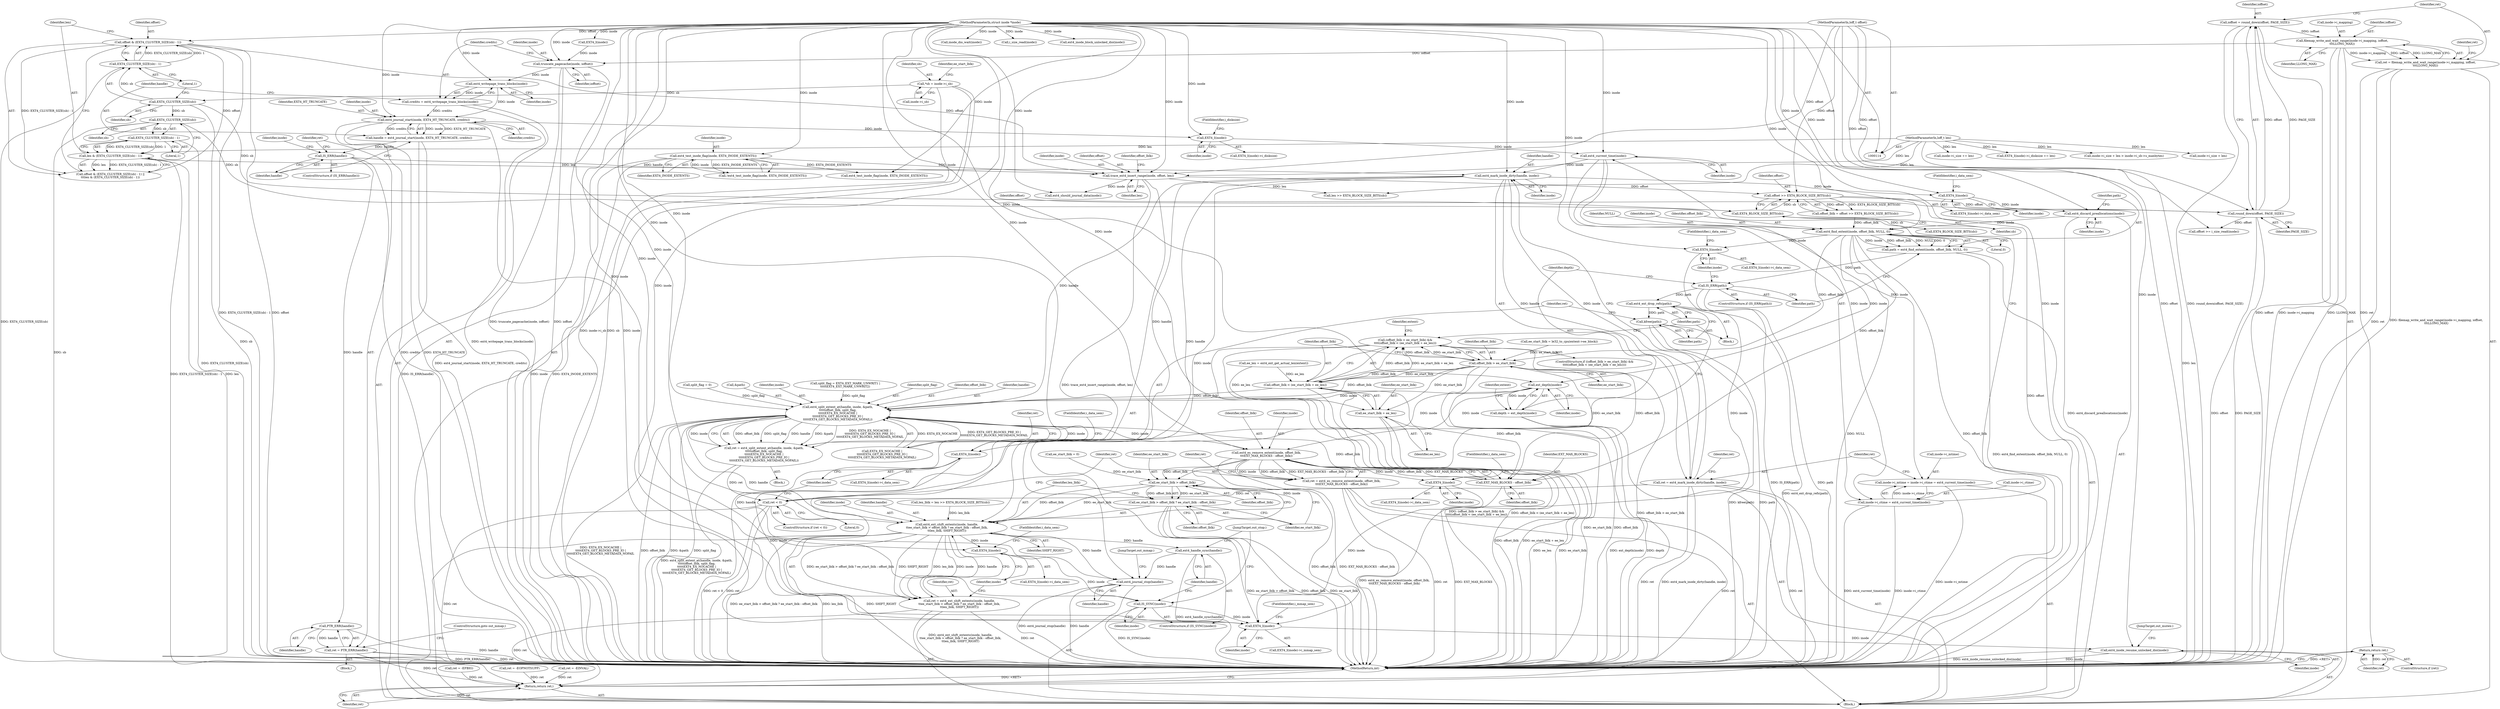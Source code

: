 digraph "0_linux_ea3d7209ca01da209cda6f0dea8be9cc4b7a933b_0@API" {
"1000217" [label="(Call,filemap_write_and_wait_range(inode->i_mapping, ioffset,\n\t\t\tLLONG_MAX))"];
"1000210" [label="(Call,ioffset = round_down(offset, PAGE_SIZE))"];
"1000212" [label="(Call,round_down(offset, PAGE_SIZE))"];
"1000186" [label="(Call,offset >> EXT4_BLOCK_SIZE_BITS(sb))"];
"1000180" [label="(Call,trace_ext4_insert_range(inode, offset, len))"];
"1000148" [label="(Call,ext4_test_inode_flag(inode, EXT4_INODE_EXTENTS))"];
"1000115" [label="(MethodParameterIn,struct inode *inode)"];
"1000156" [label="(Call,offset & (EXT4_CLUSTER_SIZE(sb) - 1))"];
"1000116" [label="(MethodParameterIn,loff_t offset)"];
"1000158" [label="(Call,EXT4_CLUSTER_SIZE(sb) - 1)"];
"1000159" [label="(Call,EXT4_CLUSTER_SIZE(sb))"];
"1000120" [label="(Call,*sb = inode->i_sb)"];
"1000162" [label="(Call,len & (EXT4_CLUSTER_SIZE(sb) - 1))"];
"1000117" [label="(MethodParameterIn,loff_t len)"];
"1000164" [label="(Call,EXT4_CLUSTER_SIZE(sb) - 1)"];
"1000165" [label="(Call,EXT4_CLUSTER_SIZE(sb))"];
"1000188" [label="(Call,EXT4_BLOCK_SIZE_BITS(sb))"];
"1000215" [label="(Call,ret = filemap_write_and_wait_range(inode->i_mapping, ioffset,\n\t\t\tLLONG_MAX))"];
"1000225" [label="(Return,return ret;)"];
"1000282" [label="(Call,truncate_pagecache(inode, ioffset))"];
"1000287" [label="(Call,ext4_writepage_trans_blocks(inode))"];
"1000285" [label="(Call,credits = ext4_writepage_trans_blocks(inode))"];
"1000291" [label="(Call,ext4_journal_start(inode, EXT4_HT_TRUNCATE, credits))"];
"1000289" [label="(Call,handle = ext4_journal_start(inode, EXT4_HT_TRUNCATE, credits))"];
"1000296" [label="(Call,IS_ERR(handle))"];
"1000301" [label="(Call,PTR_ERR(handle))"];
"1000299" [label="(Call,ret = PTR_ERR(handle))"];
"1000492" [label="(Return,return ret;)"];
"1000327" [label="(Call,ext4_mark_inode_dirty(handle, inode))"];
"1000325" [label="(Call,ret = ext4_mark_inode_dirty(handle, inode))"];
"1000421" [label="(Call,ret < 0)"];
"1000336" [label="(Call,EXT4_I(inode))"];
"1000339" [label="(Call,ext4_discard_preallocations(inode))"];
"1000343" [label="(Call,ext4_find_extent(inode, offset_lblk, NULL, 0))"];
"1000341" [label="(Call,path = ext4_find_extent(inode, offset_lblk, NULL, 0))"];
"1000349" [label="(Call,IS_ERR(path))"];
"1000416" [label="(Call,ext4_ext_drop_refs(path))"];
"1000418" [label="(Call,kfree(path))"];
"1000355" [label="(Call,EXT4_I(inode))"];
"1000481" [label="(Call,EXT4_I(inode))"];
"1000484" [label="(Call,ext4_inode_resume_unlocked_dio(inode))"];
"1000361" [label="(Call,ext_depth(inode))"];
"1000359" [label="(Call,depth = ext_depth(inode))"];
"1000404" [label="(Call,ext4_split_extent_at(handle, inode, &path,\n\t\t\t\t\toffset_lblk, split_flag,\n\t\t\t\t\tEXT4_EX_NOCACHE |\n\t\t\t\t\tEXT4_GET_BLOCKS_PRE_IO |\n\t\t\t\t\tEXT4_GET_BLOCKS_METADATA_NOFAIL))"];
"1000402" [label="(Call,ret = ext4_split_extent_at(handle, inode, &path,\n\t\t\t\t\toffset_lblk, split_flag,\n\t\t\t\t\tEXT4_EX_NOCACHE |\n\t\t\t\t\tEXT4_GET_BLOCKS_PRE_IO |\n\t\t\t\t\tEXT4_GET_BLOCKS_METADATA_NOFAIL))"];
"1000428" [label="(Call,EXT4_I(inode))"];
"1000434" [label="(Call,ext4_es_remove_extent(inode, offset_lblk,\n\t\t\tEXT_MAX_BLOCKS - offset_lblk))"];
"1000432" [label="(Call,ret = ext4_es_remove_extent(inode, offset_lblk,\n\t\t\tEXT_MAX_BLOCKS - offset_lblk))"];
"1000446" [label="(Call,EXT4_I(inode))"];
"1000452" [label="(Call,ext4_ext_shift_extents(inode, handle,\n\t\tee_start_lblk > offset_lblk ? ee_start_lblk : offset_lblk,\n\t\tlen_lblk, SHIFT_RIGHT))"];
"1000450" [label="(Call,ret = ext4_ext_shift_extents(inode, handle,\n\t\tee_start_lblk > offset_lblk ? ee_start_lblk : offset_lblk,\n\t\tlen_lblk, SHIFT_RIGHT))"];
"1000466" [label="(Call,EXT4_I(inode))"];
"1000470" [label="(Call,IS_SYNC(inode))"];
"1000472" [label="(Call,ext4_handle_sync(handle))"];
"1000475" [label="(Call,ext4_journal_stop(handle))"];
"1000456" [label="(Call,ee_start_lblk > offset_lblk)"];
"1000455" [label="(Call,ee_start_lblk > offset_lblk ? ee_start_lblk : offset_lblk)"];
"1000437" [label="(Call,EXT_MAX_BLOCKS - offset_lblk)"];
"1000385" [label="(Call,offset_lblk > ee_start_lblk)"];
"1000384" [label="(Call,(offset_lblk > ee_start_lblk) &&\n\t\t\t\t(offset_lblk < (ee_start_lblk + ee_len)))"];
"1000388" [label="(Call,offset_lblk < (ee_start_lblk + ee_len))"];
"1000390" [label="(Call,ee_start_lblk + ee_len)"];
"1000311" [label="(Call,EXT4_I(inode))"];
"1000323" [label="(Call,ext4_current_time(inode))"];
"1000315" [label="(Call,inode->i_mtime = inode->i_ctime = ext4_current_time(inode))"];
"1000319" [label="(Call,inode->i_ctime = ext4_current_time(inode))"];
"1000494" [label="(MethodReturn,int)"];
"1000189" [label="(Identifier,sb)"];
"1000326" [label="(Identifier,ret)"];
"1000482" [label="(Identifier,inode)"];
"1000274" [label="(Call,inode_dio_wait(inode))"];
"1000453" [label="(Identifier,inode)"];
"1000391" [label="(Identifier,ee_start_lblk)"];
"1000117" [label="(MethodParameterIn,loff_t len)"];
"1000477" [label="(JumpTarget,out_mmap:)"];
"1000340" [label="(Identifier,inode)"];
"1000469" [label="(ControlStructure,if (IS_SYNC(inode)))"];
"1000197" [label="(Call,ext4_should_journal_data(inode))"];
"1000288" [label="(Identifier,inode)"];
"1000298" [label="(Block,)"];
"1000120" [label="(Call,*sb = inode->i_sb)"];
"1000295" [label="(ControlStructure,if (IS_ERR(handle)))"];
"1000286" [label="(Identifier,credits)"];
"1000180" [label="(Call,trace_ext4_insert_range(inode, offset, len))"];
"1000402" [label="(Call,ret = ext4_split_extent_at(handle, inode, &path,\n\t\t\t\t\toffset_lblk, split_flag,\n\t\t\t\t\tEXT4_EX_NOCACHE |\n\t\t\t\t\tEXT4_GET_BLOCKS_PRE_IO |\n\t\t\t\t\tEXT4_GET_BLOCKS_METADATA_NOFAIL))"];
"1000475" [label="(Call,ext4_journal_stop(handle))"];
"1000451" [label="(Identifier,ret)"];
"1000293" [label="(Identifier,EXT4_HT_TRUNCATE)"];
"1000362" [label="(Identifier,inode)"];
"1000304" [label="(Call,inode->i_size += len)"];
"1000187" [label="(Identifier,offset)"];
"1000131" [label="(Call,ee_start_lblk = 0)"];
"1000345" [label="(Identifier,offset_lblk)"];
"1000485" [label="(Identifier,inode)"];
"1000383" [label="(ControlStructure,if ((offset_lblk > ee_start_lblk) &&\n\t\t\t\t(offset_lblk < (ee_start_lblk + ee_len))))"];
"1000470" [label="(Call,IS_SYNC(inode))"];
"1000492" [label="(Return,return ret;)"];
"1000161" [label="(Literal,1)"];
"1000158" [label="(Call,EXT4_CLUSTER_SIZE(sb) - 1)"];
"1000313" [label="(FieldIdentifier,i_disksize)"];
"1000336" [label="(Call,EXT4_I(inode))"];
"1000218" [label="(Call,inode->i_mapping)"];
"1000360" [label="(Identifier,depth)"];
"1000403" [label="(Identifier,ret)"];
"1000122" [label="(Call,inode->i_sb)"];
"1000162" [label="(Call,len & (EXT4_CLUSTER_SIZE(sb) - 1))"];
"1000436" [label="(Identifier,offset_lblk)"];
"1000309" [label="(Call,EXT4_I(inode)->i_disksize += len)"];
"1000188" [label="(Call,EXT4_BLOCK_SIZE_BITS(sb))"];
"1000290" [label="(Identifier,handle)"];
"1000361" [label="(Call,ext_depth(inode))"];
"1000285" [label="(Call,credits = ext4_writepage_trans_blocks(inode))"];
"1000433" [label="(Identifier,ret)"];
"1000116" [label="(MethodParameterIn,loff_t offset)"];
"1000226" [label="(Identifier,ret)"];
"1000466" [label="(Call,EXT4_I(inode))"];
"1000418" [label="(Call,kfree(path))"];
"1000437" [label="(Call,EXT_MAX_BLOCKS - offset_lblk)"];
"1000455" [label="(Call,ee_start_lblk > offset_lblk ? ee_start_lblk : offset_lblk)"];
"1000454" [label="(Identifier,handle)"];
"1000182" [label="(Identifier,offset)"];
"1000302" [label="(Identifier,handle)"];
"1000359" [label="(Call,depth = ext_depth(inode))"];
"1000405" [label="(Identifier,handle)"];
"1000461" [label="(Identifier,len_lblk)"];
"1000421" [label="(Call,ret < 0)"];
"1000435" [label="(Identifier,inode)"];
"1000297" [label="(Identifier,handle)"];
"1000356" [label="(Identifier,inode)"];
"1000212" [label="(Call,round_down(offset, PAGE_SIZE))"];
"1000354" [label="(Call,EXT4_I(inode)->i_data_sem)"];
"1000256" [label="(Call,ret = -EFBIG)"];
"1000311" [label="(Call,EXT4_I(inode))"];
"1000118" [label="(Block,)"];
"1000319" [label="(Call,inode->i_ctime = ext4_current_time(inode))"];
"1000422" [label="(Identifier,ret)"];
"1000323" [label="(Call,ext4_current_time(inode))"];
"1000428" [label="(Call,EXT4_I(inode))"];
"1000432" [label="(Call,ret = ext4_es_remove_extent(inode, offset_lblk,\n\t\t\tEXT_MAX_BLOCKS - offset_lblk))"];
"1000346" [label="(Identifier,NULL)"];
"1000147" [label="(Call,!ext4_test_inode_flag(inode, EXT4_INODE_EXTENTS))"];
"1000483" [label="(FieldIdentifier,i_mmap_sem)"];
"1000150" [label="(Identifier,EXT4_INODE_EXTENTS)"];
"1000434" [label="(Call,ext4_es_remove_extent(inode, offset_lblk,\n\t\t\tEXT_MAX_BLOCKS - offset_lblk))"];
"1000389" [label="(Identifier,offset_lblk)"];
"1000459" [label="(Identifier,ee_start_lblk)"];
"1000216" [label="(Identifier,ret)"];
"1000159" [label="(Call,EXT4_CLUSTER_SIZE(sb))"];
"1000450" [label="(Call,ret = ext4_ext_shift_extents(inode, handle,\n\t\tee_start_lblk > offset_lblk ? ee_start_lblk : offset_lblk,\n\t\tlen_lblk, SHIFT_RIGHT))"];
"1000493" [label="(Identifier,ret)"];
"1000349" [label="(Call,IS_ERR(path))"];
"1000165" [label="(Call,EXT4_CLUSTER_SIZE(sb))"];
"1000238" [label="(Call,ret = -EOPNOTSUPP)"];
"1000224" [label="(Identifier,ret)"];
"1000222" [label="(Identifier,LLONG_MAX)"];
"1000481" [label="(Call,EXT4_I(inode))"];
"1000217" [label="(Call,filemap_write_and_wait_range(inode->i_mapping, ioffset,\n\t\t\tLLONG_MAX))"];
"1000344" [label="(Identifier,inode)"];
"1000234" [label="(Call,ext4_test_inode_flag(inode, EXT4_INODE_EXTENTS))"];
"1000329" [label="(Identifier,inode)"];
"1000357" [label="(FieldIdentifier,i_data_sem)"];
"1000393" [label="(Block,)"];
"1000164" [label="(Call,EXT4_CLUSTER_SIZE(sb) - 1)"];
"1000160" [label="(Identifier,sb)"];
"1000430" [label="(FieldIdentifier,i_data_sem)"];
"1000386" [label="(Identifier,offset_lblk)"];
"1000474" [label="(JumpTarget,out_stop:)"];
"1000373" [label="(Call,ee_start_lblk = le32_to_cpu(extent->ee_block))"];
"1000132" [label="(Identifier,ee_start_lblk)"];
"1000448" [label="(FieldIdentifier,i_data_sem)"];
"1000438" [label="(Identifier,EXT_MAX_BLOCKS)"];
"1000446" [label="(Call,EXT4_I(inode))"];
"1000292" [label="(Identifier,inode)"];
"1000417" [label="(Identifier,path)"];
"1000324" [label="(Identifier,inode)"];
"1000385" [label="(Call,offset_lblk > ee_start_lblk)"];
"1000184" [label="(Call,offset_lblk = offset >> EXT4_BLOCK_SIZE_BITS(sb))"];
"1000142" [label="(Call,split_flag = 0)"];
"1000312" [label="(Identifier,inode)"];
"1000439" [label="(Identifier,offset_lblk)"];
"1000279" [label="(Call,EXT4_I(inode))"];
"1000355" [label="(Call,EXT4_I(inode))"];
"1000244" [label="(Call,inode->i_size + len > inode->i_sb->s_maxbytes)"];
"1000486" [label="(JumpTarget,out_mutex:)"];
"1000392" [label="(Identifier,ee_len)"];
"1000221" [label="(Identifier,ioffset)"];
"1000299" [label="(Call,ret = PTR_ERR(handle))"];
"1000315" [label="(Call,inode->i_mtime = inode->i_ctime = ext4_current_time(inode))"];
"1000264" [label="(Call,i_size_read(inode))"];
"1000115" [label="(MethodParameterIn,struct inode *inode)"];
"1000166" [label="(Identifier,sb)"];
"1000325" [label="(Call,ret = ext4_mark_inode_dirty(handle, inode))"];
"1000396" [label="(Identifier,extent)"];
"1000328" [label="(Identifier,handle)"];
"1000379" [label="(Call,ee_len = ext4_ext_get_actual_len(extent))"];
"1000300" [label="(Identifier,ret)"];
"1000407" [label="(Call,&path)"];
"1000387" [label="(Identifier,ee_start_lblk)"];
"1000190" [label="(Call,len_lblk = len >> EXT4_BLOCK_SIZE_BITS(sb))"];
"1000411" [label="(Call,EXT4_EX_NOCACHE |\n\t\t\t\t\tEXT4_GET_BLOCKS_PRE_IO |\n\t\t\t\t\tEXT4_GET_BLOCKS_METADATA_NOFAIL)"];
"1000186" [label="(Call,offset >> EXT4_BLOCK_SIZE_BITS(sb))"];
"1000342" [label="(Identifier,path)"];
"1000156" [label="(Call,offset & (EXT4_CLUSTER_SIZE(sb) - 1))"];
"1000320" [label="(Call,inode->i_ctime)"];
"1000419" [label="(Identifier,path)"];
"1000457" [label="(Identifier,ee_start_lblk)"];
"1000211" [label="(Identifier,ioffset)"];
"1000406" [label="(Identifier,inode)"];
"1000272" [label="(Call,ext4_inode_block_unlocked_dio(inode))"];
"1000294" [label="(Identifier,credits)"];
"1000335" [label="(Call,EXT4_I(inode)->i_data_sem)"];
"1000192" [label="(Call,len >> EXT4_BLOCK_SIZE_BITS(sb))"];
"1000183" [label="(Identifier,len)"];
"1000348" [label="(ControlStructure,if (IS_ERR(path)))"];
"1000210" [label="(Call,ioffset = round_down(offset, PAGE_SIZE))"];
"1000310" [label="(Call,EXT4_I(inode)->i_disksize)"];
"1000214" [label="(Identifier,PAGE_SIZE)"];
"1000185" [label="(Identifier,offset_lblk)"];
"1000364" [label="(Identifier,extent)"];
"1000296" [label="(Call,IS_ERR(handle))"];
"1000423" [label="(Literal,0)"];
"1000155" [label="(Call,offset & (EXT4_CLUSTER_SIZE(sb) - 1) ||\n\t\t\tlen & (EXT4_CLUSTER_SIZE(sb) - 1))"];
"1000397" [label="(Call,split_flag = EXT4_EXT_MARK_UNWRIT1 |\n\t\t\t\t\tEXT4_EXT_MARK_UNWRIT2)"];
"1000462" [label="(Identifier,SHIFT_RIGHT)"];
"1000316" [label="(Call,inode->i_mtime)"];
"1000429" [label="(Identifier,inode)"];
"1000460" [label="(Identifier,offset_lblk)"];
"1000338" [label="(FieldIdentifier,i_data_sem)"];
"1000468" [label="(FieldIdentifier,i_data_sem)"];
"1000420" [label="(ControlStructure,if (ret < 0))"];
"1000327" [label="(Call,ext4_mark_inode_dirty(handle, inode))"];
"1000452" [label="(Call,ext4_ext_shift_extents(inode, handle,\n\t\tee_start_lblk > offset_lblk ? ee_start_lblk : offset_lblk,\n\t\tlen_lblk, SHIFT_RIGHT))"];
"1000343" [label="(Call,ext4_find_extent(inode, offset_lblk, NULL, 0))"];
"1000456" [label="(Call,ee_start_lblk > offset_lblk)"];
"1000471" [label="(Identifier,inode)"];
"1000283" [label="(Identifier,inode)"];
"1000476" [label="(Identifier,handle)"];
"1000410" [label="(Identifier,split_flag)"];
"1000267" [label="(Call,ret = -EINVAL)"];
"1000291" [label="(Call,ext4_journal_start(inode, EXT4_HT_TRUNCATE, credits))"];
"1000163" [label="(Identifier,len)"];
"1000465" [label="(Call,EXT4_I(inode)->i_data_sem)"];
"1000223" [label="(ControlStructure,if (ret))"];
"1000303" [label="(ControlStructure,goto out_mmap;)"];
"1000157" [label="(Identifier,offset)"];
"1000347" [label="(Literal,0)"];
"1000167" [label="(Literal,1)"];
"1000447" [label="(Identifier,inode)"];
"1000194" [label="(Call,EXT4_BLOCK_SIZE_BITS(sb))"];
"1000225" [label="(Return,return ret;)"];
"1000213" [label="(Identifier,offset)"];
"1000284" [label="(Identifier,ioffset)"];
"1000480" [label="(Call,EXT4_I(inode)->i_mmap_sem)"];
"1000427" [label="(Call,EXT4_I(inode)->i_data_sem)"];
"1000262" [label="(Call,offset >= i_size_read(inode))"];
"1000388" [label="(Call,offset_lblk < (ee_start_lblk + ee_len))"];
"1000301" [label="(Call,PTR_ERR(handle))"];
"1000441" [label="(Identifier,ret)"];
"1000390" [label="(Call,ee_start_lblk + ee_len)"];
"1000306" [label="(Identifier,inode)"];
"1000282" [label="(Call,truncate_pagecache(inode, ioffset))"];
"1000149" [label="(Identifier,inode)"];
"1000287" [label="(Call,ext4_writepage_trans_blocks(inode))"];
"1000339" [label="(Call,ext4_discard_preallocations(inode))"];
"1000350" [label="(Identifier,path)"];
"1000467" [label="(Identifier,inode)"];
"1000289" [label="(Call,handle = ext4_journal_start(inode, EXT4_HT_TRUNCATE, credits))"];
"1000472" [label="(Call,ext4_handle_sync(handle))"];
"1000372" [label="(Block,)"];
"1000337" [label="(Identifier,inode)"];
"1000445" [label="(Call,EXT4_I(inode)->i_data_sem)"];
"1000181" [label="(Identifier,inode)"];
"1000404" [label="(Call,ext4_split_extent_at(handle, inode, &path,\n\t\t\t\t\toffset_lblk, split_flag,\n\t\t\t\t\tEXT4_EX_NOCACHE |\n\t\t\t\t\tEXT4_GET_BLOCKS_PRE_IO |\n\t\t\t\t\tEXT4_GET_BLOCKS_METADATA_NOFAIL))"];
"1000341" [label="(Call,path = ext4_find_extent(inode, offset_lblk, NULL, 0))"];
"1000245" [label="(Call,inode->i_size + len)"];
"1000458" [label="(Identifier,offset_lblk)"];
"1000384" [label="(Call,(offset_lblk > ee_start_lblk) &&\n\t\t\t\t(offset_lblk < (ee_start_lblk + ee_len)))"];
"1000148" [label="(Call,ext4_test_inode_flag(inode, EXT4_INODE_EXTENTS))"];
"1000331" [label="(Identifier,ret)"];
"1000484" [label="(Call,ext4_inode_resume_unlocked_dio(inode))"];
"1000416" [label="(Call,ext4_ext_drop_refs(path))"];
"1000473" [label="(Identifier,handle)"];
"1000409" [label="(Identifier,offset_lblk)"];
"1000215" [label="(Call,ret = filemap_write_and_wait_range(inode->i_mapping, ioffset,\n\t\t\tLLONG_MAX))"];
"1000121" [label="(Identifier,sb)"];
"1000217" -> "1000215"  [label="AST: "];
"1000217" -> "1000222"  [label="CFG: "];
"1000218" -> "1000217"  [label="AST: "];
"1000221" -> "1000217"  [label="AST: "];
"1000222" -> "1000217"  [label="AST: "];
"1000215" -> "1000217"  [label="CFG: "];
"1000217" -> "1000494"  [label="DDG: ioffset"];
"1000217" -> "1000494"  [label="DDG: inode->i_mapping"];
"1000217" -> "1000494"  [label="DDG: LLONG_MAX"];
"1000217" -> "1000215"  [label="DDG: inode->i_mapping"];
"1000217" -> "1000215"  [label="DDG: ioffset"];
"1000217" -> "1000215"  [label="DDG: LLONG_MAX"];
"1000210" -> "1000217"  [label="DDG: ioffset"];
"1000217" -> "1000282"  [label="DDG: ioffset"];
"1000210" -> "1000118"  [label="AST: "];
"1000210" -> "1000212"  [label="CFG: "];
"1000211" -> "1000210"  [label="AST: "];
"1000212" -> "1000210"  [label="AST: "];
"1000216" -> "1000210"  [label="CFG: "];
"1000210" -> "1000494"  [label="DDG: round_down(offset, PAGE_SIZE)"];
"1000212" -> "1000210"  [label="DDG: offset"];
"1000212" -> "1000210"  [label="DDG: PAGE_SIZE"];
"1000212" -> "1000214"  [label="CFG: "];
"1000213" -> "1000212"  [label="AST: "];
"1000214" -> "1000212"  [label="AST: "];
"1000212" -> "1000494"  [label="DDG: PAGE_SIZE"];
"1000212" -> "1000494"  [label="DDG: offset"];
"1000186" -> "1000212"  [label="DDG: offset"];
"1000116" -> "1000212"  [label="DDG: offset"];
"1000212" -> "1000262"  [label="DDG: offset"];
"1000186" -> "1000184"  [label="AST: "];
"1000186" -> "1000188"  [label="CFG: "];
"1000187" -> "1000186"  [label="AST: "];
"1000188" -> "1000186"  [label="AST: "];
"1000184" -> "1000186"  [label="CFG: "];
"1000186" -> "1000494"  [label="DDG: offset"];
"1000186" -> "1000184"  [label="DDG: offset"];
"1000186" -> "1000184"  [label="DDG: EXT4_BLOCK_SIZE_BITS(sb)"];
"1000180" -> "1000186"  [label="DDG: offset"];
"1000116" -> "1000186"  [label="DDG: offset"];
"1000188" -> "1000186"  [label="DDG: sb"];
"1000180" -> "1000118"  [label="AST: "];
"1000180" -> "1000183"  [label="CFG: "];
"1000181" -> "1000180"  [label="AST: "];
"1000182" -> "1000180"  [label="AST: "];
"1000183" -> "1000180"  [label="AST: "];
"1000185" -> "1000180"  [label="CFG: "];
"1000180" -> "1000494"  [label="DDG: trace_ext4_insert_range(inode, offset, len)"];
"1000148" -> "1000180"  [label="DDG: inode"];
"1000115" -> "1000180"  [label="DDG: inode"];
"1000156" -> "1000180"  [label="DDG: offset"];
"1000116" -> "1000180"  [label="DDG: offset"];
"1000162" -> "1000180"  [label="DDG: len"];
"1000117" -> "1000180"  [label="DDG: len"];
"1000180" -> "1000192"  [label="DDG: len"];
"1000180" -> "1000197"  [label="DDG: inode"];
"1000148" -> "1000147"  [label="AST: "];
"1000148" -> "1000150"  [label="CFG: "];
"1000149" -> "1000148"  [label="AST: "];
"1000150" -> "1000148"  [label="AST: "];
"1000147" -> "1000148"  [label="CFG: "];
"1000148" -> "1000494"  [label="DDG: inode"];
"1000148" -> "1000494"  [label="DDG: EXT4_INODE_EXTENTS"];
"1000148" -> "1000147"  [label="DDG: inode"];
"1000148" -> "1000147"  [label="DDG: EXT4_INODE_EXTENTS"];
"1000115" -> "1000148"  [label="DDG: inode"];
"1000148" -> "1000234"  [label="DDG: EXT4_INODE_EXTENTS"];
"1000115" -> "1000114"  [label="AST: "];
"1000115" -> "1000494"  [label="DDG: inode"];
"1000115" -> "1000197"  [label="DDG: inode"];
"1000115" -> "1000234"  [label="DDG: inode"];
"1000115" -> "1000264"  [label="DDG: inode"];
"1000115" -> "1000272"  [label="DDG: inode"];
"1000115" -> "1000274"  [label="DDG: inode"];
"1000115" -> "1000279"  [label="DDG: inode"];
"1000115" -> "1000282"  [label="DDG: inode"];
"1000115" -> "1000287"  [label="DDG: inode"];
"1000115" -> "1000291"  [label="DDG: inode"];
"1000115" -> "1000311"  [label="DDG: inode"];
"1000115" -> "1000323"  [label="DDG: inode"];
"1000115" -> "1000327"  [label="DDG: inode"];
"1000115" -> "1000336"  [label="DDG: inode"];
"1000115" -> "1000339"  [label="DDG: inode"];
"1000115" -> "1000343"  [label="DDG: inode"];
"1000115" -> "1000355"  [label="DDG: inode"];
"1000115" -> "1000361"  [label="DDG: inode"];
"1000115" -> "1000404"  [label="DDG: inode"];
"1000115" -> "1000428"  [label="DDG: inode"];
"1000115" -> "1000434"  [label="DDG: inode"];
"1000115" -> "1000446"  [label="DDG: inode"];
"1000115" -> "1000452"  [label="DDG: inode"];
"1000115" -> "1000466"  [label="DDG: inode"];
"1000115" -> "1000470"  [label="DDG: inode"];
"1000115" -> "1000481"  [label="DDG: inode"];
"1000115" -> "1000484"  [label="DDG: inode"];
"1000156" -> "1000155"  [label="AST: "];
"1000156" -> "1000158"  [label="CFG: "];
"1000157" -> "1000156"  [label="AST: "];
"1000158" -> "1000156"  [label="AST: "];
"1000163" -> "1000156"  [label="CFG: "];
"1000155" -> "1000156"  [label="CFG: "];
"1000156" -> "1000494"  [label="DDG: offset"];
"1000156" -> "1000494"  [label="DDG: EXT4_CLUSTER_SIZE(sb) - 1"];
"1000156" -> "1000155"  [label="DDG: offset"];
"1000156" -> "1000155"  [label="DDG: EXT4_CLUSTER_SIZE(sb) - 1"];
"1000116" -> "1000156"  [label="DDG: offset"];
"1000158" -> "1000156"  [label="DDG: EXT4_CLUSTER_SIZE(sb)"];
"1000158" -> "1000156"  [label="DDG: 1"];
"1000116" -> "1000114"  [label="AST: "];
"1000116" -> "1000494"  [label="DDG: offset"];
"1000116" -> "1000262"  [label="DDG: offset"];
"1000158" -> "1000161"  [label="CFG: "];
"1000159" -> "1000158"  [label="AST: "];
"1000161" -> "1000158"  [label="AST: "];
"1000158" -> "1000494"  [label="DDG: EXT4_CLUSTER_SIZE(sb)"];
"1000159" -> "1000158"  [label="DDG: sb"];
"1000159" -> "1000160"  [label="CFG: "];
"1000160" -> "1000159"  [label="AST: "];
"1000161" -> "1000159"  [label="CFG: "];
"1000159" -> "1000494"  [label="DDG: sb"];
"1000120" -> "1000159"  [label="DDG: sb"];
"1000159" -> "1000165"  [label="DDG: sb"];
"1000159" -> "1000188"  [label="DDG: sb"];
"1000120" -> "1000118"  [label="AST: "];
"1000120" -> "1000122"  [label="CFG: "];
"1000121" -> "1000120"  [label="AST: "];
"1000122" -> "1000120"  [label="AST: "];
"1000132" -> "1000120"  [label="CFG: "];
"1000120" -> "1000494"  [label="DDG: sb"];
"1000120" -> "1000494"  [label="DDG: inode->i_sb"];
"1000162" -> "1000155"  [label="AST: "];
"1000162" -> "1000164"  [label="CFG: "];
"1000163" -> "1000162"  [label="AST: "];
"1000164" -> "1000162"  [label="AST: "];
"1000155" -> "1000162"  [label="CFG: "];
"1000162" -> "1000494"  [label="DDG: EXT4_CLUSTER_SIZE(sb) - 1"];
"1000162" -> "1000494"  [label="DDG: len"];
"1000162" -> "1000155"  [label="DDG: len"];
"1000162" -> "1000155"  [label="DDG: EXT4_CLUSTER_SIZE(sb) - 1"];
"1000117" -> "1000162"  [label="DDG: len"];
"1000164" -> "1000162"  [label="DDG: EXT4_CLUSTER_SIZE(sb)"];
"1000164" -> "1000162"  [label="DDG: 1"];
"1000117" -> "1000114"  [label="AST: "];
"1000117" -> "1000494"  [label="DDG: len"];
"1000117" -> "1000192"  [label="DDG: len"];
"1000117" -> "1000244"  [label="DDG: len"];
"1000117" -> "1000245"  [label="DDG: len"];
"1000117" -> "1000304"  [label="DDG: len"];
"1000117" -> "1000309"  [label="DDG: len"];
"1000164" -> "1000167"  [label="CFG: "];
"1000165" -> "1000164"  [label="AST: "];
"1000167" -> "1000164"  [label="AST: "];
"1000164" -> "1000494"  [label="DDG: EXT4_CLUSTER_SIZE(sb)"];
"1000165" -> "1000164"  [label="DDG: sb"];
"1000165" -> "1000166"  [label="CFG: "];
"1000166" -> "1000165"  [label="AST: "];
"1000167" -> "1000165"  [label="CFG: "];
"1000165" -> "1000494"  [label="DDG: sb"];
"1000165" -> "1000188"  [label="DDG: sb"];
"1000188" -> "1000189"  [label="CFG: "];
"1000189" -> "1000188"  [label="AST: "];
"1000188" -> "1000194"  [label="DDG: sb"];
"1000215" -> "1000118"  [label="AST: "];
"1000216" -> "1000215"  [label="AST: "];
"1000224" -> "1000215"  [label="CFG: "];
"1000215" -> "1000494"  [label="DDG: ret"];
"1000215" -> "1000494"  [label="DDG: filemap_write_and_wait_range(inode->i_mapping, ioffset,\n\t\t\tLLONG_MAX)"];
"1000215" -> "1000225"  [label="DDG: ret"];
"1000225" -> "1000223"  [label="AST: "];
"1000225" -> "1000226"  [label="CFG: "];
"1000226" -> "1000225"  [label="AST: "];
"1000494" -> "1000225"  [label="CFG: "];
"1000225" -> "1000494"  [label="DDG: <RET>"];
"1000226" -> "1000225"  [label="DDG: ret"];
"1000282" -> "1000118"  [label="AST: "];
"1000282" -> "1000284"  [label="CFG: "];
"1000283" -> "1000282"  [label="AST: "];
"1000284" -> "1000282"  [label="AST: "];
"1000286" -> "1000282"  [label="CFG: "];
"1000282" -> "1000494"  [label="DDG: truncate_pagecache(inode, ioffset)"];
"1000282" -> "1000494"  [label="DDG: ioffset"];
"1000279" -> "1000282"  [label="DDG: inode"];
"1000282" -> "1000287"  [label="DDG: inode"];
"1000287" -> "1000285"  [label="AST: "];
"1000287" -> "1000288"  [label="CFG: "];
"1000288" -> "1000287"  [label="AST: "];
"1000285" -> "1000287"  [label="CFG: "];
"1000287" -> "1000285"  [label="DDG: inode"];
"1000287" -> "1000291"  [label="DDG: inode"];
"1000285" -> "1000118"  [label="AST: "];
"1000286" -> "1000285"  [label="AST: "];
"1000290" -> "1000285"  [label="CFG: "];
"1000285" -> "1000494"  [label="DDG: ext4_writepage_trans_blocks(inode)"];
"1000285" -> "1000291"  [label="DDG: credits"];
"1000291" -> "1000289"  [label="AST: "];
"1000291" -> "1000294"  [label="CFG: "];
"1000292" -> "1000291"  [label="AST: "];
"1000293" -> "1000291"  [label="AST: "];
"1000294" -> "1000291"  [label="AST: "];
"1000289" -> "1000291"  [label="CFG: "];
"1000291" -> "1000494"  [label="DDG: credits"];
"1000291" -> "1000494"  [label="DDG: EXT4_HT_TRUNCATE"];
"1000291" -> "1000289"  [label="DDG: inode"];
"1000291" -> "1000289"  [label="DDG: EXT4_HT_TRUNCATE"];
"1000291" -> "1000289"  [label="DDG: credits"];
"1000291" -> "1000311"  [label="DDG: inode"];
"1000291" -> "1000481"  [label="DDG: inode"];
"1000289" -> "1000118"  [label="AST: "];
"1000290" -> "1000289"  [label="AST: "];
"1000297" -> "1000289"  [label="CFG: "];
"1000289" -> "1000494"  [label="DDG: ext4_journal_start(inode, EXT4_HT_TRUNCATE, credits)"];
"1000289" -> "1000296"  [label="DDG: handle"];
"1000296" -> "1000295"  [label="AST: "];
"1000296" -> "1000297"  [label="CFG: "];
"1000297" -> "1000296"  [label="AST: "];
"1000300" -> "1000296"  [label="CFG: "];
"1000306" -> "1000296"  [label="CFG: "];
"1000296" -> "1000494"  [label="DDG: IS_ERR(handle)"];
"1000296" -> "1000301"  [label="DDG: handle"];
"1000296" -> "1000327"  [label="DDG: handle"];
"1000301" -> "1000299"  [label="AST: "];
"1000301" -> "1000302"  [label="CFG: "];
"1000302" -> "1000301"  [label="AST: "];
"1000299" -> "1000301"  [label="CFG: "];
"1000301" -> "1000494"  [label="DDG: handle"];
"1000301" -> "1000299"  [label="DDG: handle"];
"1000299" -> "1000298"  [label="AST: "];
"1000300" -> "1000299"  [label="AST: "];
"1000303" -> "1000299"  [label="CFG: "];
"1000299" -> "1000494"  [label="DDG: PTR_ERR(handle)"];
"1000299" -> "1000494"  [label="DDG: ret"];
"1000299" -> "1000492"  [label="DDG: ret"];
"1000492" -> "1000118"  [label="AST: "];
"1000492" -> "1000493"  [label="CFG: "];
"1000493" -> "1000492"  [label="AST: "];
"1000494" -> "1000492"  [label="CFG: "];
"1000492" -> "1000494"  [label="DDG: <RET>"];
"1000493" -> "1000492"  [label="DDG: ret"];
"1000325" -> "1000492"  [label="DDG: ret"];
"1000238" -> "1000492"  [label="DDG: ret"];
"1000267" -> "1000492"  [label="DDG: ret"];
"1000421" -> "1000492"  [label="DDG: ret"];
"1000432" -> "1000492"  [label="DDG: ret"];
"1000450" -> "1000492"  [label="DDG: ret"];
"1000256" -> "1000492"  [label="DDG: ret"];
"1000327" -> "1000325"  [label="AST: "];
"1000327" -> "1000329"  [label="CFG: "];
"1000328" -> "1000327"  [label="AST: "];
"1000329" -> "1000327"  [label="AST: "];
"1000325" -> "1000327"  [label="CFG: "];
"1000327" -> "1000325"  [label="DDG: handle"];
"1000327" -> "1000325"  [label="DDG: inode"];
"1000323" -> "1000327"  [label="DDG: inode"];
"1000327" -> "1000336"  [label="DDG: inode"];
"1000327" -> "1000404"  [label="DDG: handle"];
"1000327" -> "1000452"  [label="DDG: handle"];
"1000327" -> "1000475"  [label="DDG: handle"];
"1000327" -> "1000481"  [label="DDG: inode"];
"1000325" -> "1000118"  [label="AST: "];
"1000326" -> "1000325"  [label="AST: "];
"1000331" -> "1000325"  [label="CFG: "];
"1000325" -> "1000494"  [label="DDG: ret"];
"1000325" -> "1000494"  [label="DDG: ext4_mark_inode_dirty(handle, inode)"];
"1000325" -> "1000421"  [label="DDG: ret"];
"1000421" -> "1000420"  [label="AST: "];
"1000421" -> "1000423"  [label="CFG: "];
"1000422" -> "1000421"  [label="AST: "];
"1000423" -> "1000421"  [label="AST: "];
"1000429" -> "1000421"  [label="CFG: "];
"1000433" -> "1000421"  [label="CFG: "];
"1000421" -> "1000494"  [label="DDG: ret"];
"1000421" -> "1000494"  [label="DDG: ret < 0"];
"1000402" -> "1000421"  [label="DDG: ret"];
"1000336" -> "1000335"  [label="AST: "];
"1000336" -> "1000337"  [label="CFG: "];
"1000337" -> "1000336"  [label="AST: "];
"1000338" -> "1000336"  [label="CFG: "];
"1000336" -> "1000339"  [label="DDG: inode"];
"1000339" -> "1000118"  [label="AST: "];
"1000339" -> "1000340"  [label="CFG: "];
"1000340" -> "1000339"  [label="AST: "];
"1000342" -> "1000339"  [label="CFG: "];
"1000339" -> "1000494"  [label="DDG: ext4_discard_preallocations(inode)"];
"1000339" -> "1000343"  [label="DDG: inode"];
"1000343" -> "1000341"  [label="AST: "];
"1000343" -> "1000347"  [label="CFG: "];
"1000344" -> "1000343"  [label="AST: "];
"1000345" -> "1000343"  [label="AST: "];
"1000346" -> "1000343"  [label="AST: "];
"1000347" -> "1000343"  [label="AST: "];
"1000341" -> "1000343"  [label="CFG: "];
"1000343" -> "1000494"  [label="DDG: NULL"];
"1000343" -> "1000494"  [label="DDG: offset_lblk"];
"1000343" -> "1000341"  [label="DDG: inode"];
"1000343" -> "1000341"  [label="DDG: offset_lblk"];
"1000343" -> "1000341"  [label="DDG: NULL"];
"1000343" -> "1000341"  [label="DDG: 0"];
"1000184" -> "1000343"  [label="DDG: offset_lblk"];
"1000343" -> "1000355"  [label="DDG: inode"];
"1000343" -> "1000361"  [label="DDG: inode"];
"1000343" -> "1000385"  [label="DDG: offset_lblk"];
"1000343" -> "1000437"  [label="DDG: offset_lblk"];
"1000341" -> "1000118"  [label="AST: "];
"1000342" -> "1000341"  [label="AST: "];
"1000350" -> "1000341"  [label="CFG: "];
"1000341" -> "1000494"  [label="DDG: ext4_find_extent(inode, offset_lblk, NULL, 0)"];
"1000341" -> "1000349"  [label="DDG: path"];
"1000349" -> "1000348"  [label="AST: "];
"1000349" -> "1000350"  [label="CFG: "];
"1000350" -> "1000349"  [label="AST: "];
"1000356" -> "1000349"  [label="CFG: "];
"1000360" -> "1000349"  [label="CFG: "];
"1000349" -> "1000494"  [label="DDG: IS_ERR(path)"];
"1000349" -> "1000494"  [label="DDG: path"];
"1000349" -> "1000416"  [label="DDG: path"];
"1000416" -> "1000372"  [label="AST: "];
"1000416" -> "1000417"  [label="CFG: "];
"1000417" -> "1000416"  [label="AST: "];
"1000419" -> "1000416"  [label="CFG: "];
"1000416" -> "1000494"  [label="DDG: ext4_ext_drop_refs(path)"];
"1000416" -> "1000418"  [label="DDG: path"];
"1000418" -> "1000372"  [label="AST: "];
"1000418" -> "1000419"  [label="CFG: "];
"1000419" -> "1000418"  [label="AST: "];
"1000422" -> "1000418"  [label="CFG: "];
"1000418" -> "1000494"  [label="DDG: kfree(path)"];
"1000418" -> "1000494"  [label="DDG: path"];
"1000355" -> "1000354"  [label="AST: "];
"1000355" -> "1000356"  [label="CFG: "];
"1000356" -> "1000355"  [label="AST: "];
"1000357" -> "1000355"  [label="CFG: "];
"1000355" -> "1000481"  [label="DDG: inode"];
"1000481" -> "1000480"  [label="AST: "];
"1000481" -> "1000482"  [label="CFG: "];
"1000482" -> "1000481"  [label="AST: "];
"1000483" -> "1000481"  [label="CFG: "];
"1000470" -> "1000481"  [label="DDG: inode"];
"1000428" -> "1000481"  [label="DDG: inode"];
"1000446" -> "1000481"  [label="DDG: inode"];
"1000481" -> "1000484"  [label="DDG: inode"];
"1000484" -> "1000118"  [label="AST: "];
"1000484" -> "1000485"  [label="CFG: "];
"1000485" -> "1000484"  [label="AST: "];
"1000486" -> "1000484"  [label="CFG: "];
"1000484" -> "1000494"  [label="DDG: inode"];
"1000484" -> "1000494"  [label="DDG: ext4_inode_resume_unlocked_dio(inode)"];
"1000361" -> "1000359"  [label="AST: "];
"1000361" -> "1000362"  [label="CFG: "];
"1000362" -> "1000361"  [label="AST: "];
"1000359" -> "1000361"  [label="CFG: "];
"1000361" -> "1000359"  [label="DDG: inode"];
"1000361" -> "1000404"  [label="DDG: inode"];
"1000361" -> "1000428"  [label="DDG: inode"];
"1000361" -> "1000434"  [label="DDG: inode"];
"1000359" -> "1000118"  [label="AST: "];
"1000360" -> "1000359"  [label="AST: "];
"1000364" -> "1000359"  [label="CFG: "];
"1000359" -> "1000494"  [label="DDG: ext_depth(inode)"];
"1000359" -> "1000494"  [label="DDG: depth"];
"1000404" -> "1000402"  [label="AST: "];
"1000404" -> "1000411"  [label="CFG: "];
"1000405" -> "1000404"  [label="AST: "];
"1000406" -> "1000404"  [label="AST: "];
"1000407" -> "1000404"  [label="AST: "];
"1000409" -> "1000404"  [label="AST: "];
"1000410" -> "1000404"  [label="AST: "];
"1000411" -> "1000404"  [label="AST: "];
"1000402" -> "1000404"  [label="CFG: "];
"1000404" -> "1000494"  [label="DDG: EXT4_EX_NOCACHE |\n\t\t\t\t\tEXT4_GET_BLOCKS_PRE_IO |\n\t\t\t\t\tEXT4_GET_BLOCKS_METADATA_NOFAIL"];
"1000404" -> "1000494"  [label="DDG: offset_lblk"];
"1000404" -> "1000494"  [label="DDG: &path"];
"1000404" -> "1000494"  [label="DDG: split_flag"];
"1000404" -> "1000402"  [label="DDG: offset_lblk"];
"1000404" -> "1000402"  [label="DDG: split_flag"];
"1000404" -> "1000402"  [label="DDG: handle"];
"1000404" -> "1000402"  [label="DDG: &path"];
"1000404" -> "1000402"  [label="DDG: EXT4_EX_NOCACHE |\n\t\t\t\t\tEXT4_GET_BLOCKS_PRE_IO |\n\t\t\t\t\tEXT4_GET_BLOCKS_METADATA_NOFAIL"];
"1000404" -> "1000402"  [label="DDG: inode"];
"1000388" -> "1000404"  [label="DDG: offset_lblk"];
"1000385" -> "1000404"  [label="DDG: offset_lblk"];
"1000397" -> "1000404"  [label="DDG: split_flag"];
"1000142" -> "1000404"  [label="DDG: split_flag"];
"1000411" -> "1000404"  [label="DDG: EXT4_EX_NOCACHE"];
"1000411" -> "1000404"  [label="DDG: EXT4_GET_BLOCKS_PRE_IO |\n\t\t\t\t\tEXT4_GET_BLOCKS_METADATA_NOFAIL"];
"1000404" -> "1000428"  [label="DDG: inode"];
"1000404" -> "1000434"  [label="DDG: inode"];
"1000404" -> "1000437"  [label="DDG: offset_lblk"];
"1000404" -> "1000452"  [label="DDG: handle"];
"1000404" -> "1000475"  [label="DDG: handle"];
"1000402" -> "1000393"  [label="AST: "];
"1000403" -> "1000402"  [label="AST: "];
"1000417" -> "1000402"  [label="CFG: "];
"1000402" -> "1000494"  [label="DDG: ext4_split_extent_at(handle, inode, &path,\n\t\t\t\t\toffset_lblk, split_flag,\n\t\t\t\t\tEXT4_EX_NOCACHE |\n\t\t\t\t\tEXT4_GET_BLOCKS_PRE_IO |\n\t\t\t\t\tEXT4_GET_BLOCKS_METADATA_NOFAIL)"];
"1000428" -> "1000427"  [label="AST: "];
"1000428" -> "1000429"  [label="CFG: "];
"1000429" -> "1000428"  [label="AST: "];
"1000430" -> "1000428"  [label="CFG: "];
"1000434" -> "1000432"  [label="AST: "];
"1000434" -> "1000437"  [label="CFG: "];
"1000435" -> "1000434"  [label="AST: "];
"1000436" -> "1000434"  [label="AST: "];
"1000437" -> "1000434"  [label="AST: "];
"1000432" -> "1000434"  [label="CFG: "];
"1000434" -> "1000494"  [label="DDG: offset_lblk"];
"1000434" -> "1000494"  [label="DDG: EXT_MAX_BLOCKS - offset_lblk"];
"1000434" -> "1000432"  [label="DDG: inode"];
"1000434" -> "1000432"  [label="DDG: offset_lblk"];
"1000434" -> "1000432"  [label="DDG: EXT_MAX_BLOCKS - offset_lblk"];
"1000437" -> "1000434"  [label="DDG: offset_lblk"];
"1000437" -> "1000434"  [label="DDG: EXT_MAX_BLOCKS"];
"1000434" -> "1000446"  [label="DDG: inode"];
"1000434" -> "1000452"  [label="DDG: inode"];
"1000434" -> "1000456"  [label="DDG: offset_lblk"];
"1000432" -> "1000118"  [label="AST: "];
"1000433" -> "1000432"  [label="AST: "];
"1000441" -> "1000432"  [label="CFG: "];
"1000432" -> "1000494"  [label="DDG: ext4_es_remove_extent(inode, offset_lblk,\n\t\t\tEXT_MAX_BLOCKS - offset_lblk)"];
"1000432" -> "1000494"  [label="DDG: ret"];
"1000446" -> "1000445"  [label="AST: "];
"1000446" -> "1000447"  [label="CFG: "];
"1000447" -> "1000446"  [label="AST: "];
"1000448" -> "1000446"  [label="CFG: "];
"1000452" -> "1000450"  [label="AST: "];
"1000452" -> "1000462"  [label="CFG: "];
"1000453" -> "1000452"  [label="AST: "];
"1000454" -> "1000452"  [label="AST: "];
"1000455" -> "1000452"  [label="AST: "];
"1000461" -> "1000452"  [label="AST: "];
"1000462" -> "1000452"  [label="AST: "];
"1000450" -> "1000452"  [label="CFG: "];
"1000452" -> "1000494"  [label="DDG: ee_start_lblk > offset_lblk ? ee_start_lblk : offset_lblk"];
"1000452" -> "1000494"  [label="DDG: len_lblk"];
"1000452" -> "1000494"  [label="DDG: SHIFT_RIGHT"];
"1000452" -> "1000450"  [label="DDG: ee_start_lblk > offset_lblk ? ee_start_lblk : offset_lblk"];
"1000452" -> "1000450"  [label="DDG: SHIFT_RIGHT"];
"1000452" -> "1000450"  [label="DDG: len_lblk"];
"1000452" -> "1000450"  [label="DDG: inode"];
"1000452" -> "1000450"  [label="DDG: handle"];
"1000456" -> "1000452"  [label="DDG: ee_start_lblk"];
"1000456" -> "1000452"  [label="DDG: offset_lblk"];
"1000190" -> "1000452"  [label="DDG: len_lblk"];
"1000452" -> "1000466"  [label="DDG: inode"];
"1000452" -> "1000472"  [label="DDG: handle"];
"1000452" -> "1000475"  [label="DDG: handle"];
"1000450" -> "1000118"  [label="AST: "];
"1000451" -> "1000450"  [label="AST: "];
"1000467" -> "1000450"  [label="CFG: "];
"1000450" -> "1000494"  [label="DDG: ext4_ext_shift_extents(inode, handle,\n\t\tee_start_lblk > offset_lblk ? ee_start_lblk : offset_lblk,\n\t\tlen_lblk, SHIFT_RIGHT)"];
"1000450" -> "1000494"  [label="DDG: ret"];
"1000466" -> "1000465"  [label="AST: "];
"1000466" -> "1000467"  [label="CFG: "];
"1000467" -> "1000466"  [label="AST: "];
"1000468" -> "1000466"  [label="CFG: "];
"1000466" -> "1000470"  [label="DDG: inode"];
"1000470" -> "1000469"  [label="AST: "];
"1000470" -> "1000471"  [label="CFG: "];
"1000471" -> "1000470"  [label="AST: "];
"1000473" -> "1000470"  [label="CFG: "];
"1000474" -> "1000470"  [label="CFG: "];
"1000470" -> "1000494"  [label="DDG: IS_SYNC(inode)"];
"1000472" -> "1000469"  [label="AST: "];
"1000472" -> "1000473"  [label="CFG: "];
"1000473" -> "1000472"  [label="AST: "];
"1000474" -> "1000472"  [label="CFG: "];
"1000472" -> "1000494"  [label="DDG: ext4_handle_sync(handle)"];
"1000472" -> "1000475"  [label="DDG: handle"];
"1000475" -> "1000118"  [label="AST: "];
"1000475" -> "1000476"  [label="CFG: "];
"1000476" -> "1000475"  [label="AST: "];
"1000477" -> "1000475"  [label="CFG: "];
"1000475" -> "1000494"  [label="DDG: handle"];
"1000475" -> "1000494"  [label="DDG: ext4_journal_stop(handle)"];
"1000456" -> "1000455"  [label="AST: "];
"1000456" -> "1000458"  [label="CFG: "];
"1000457" -> "1000456"  [label="AST: "];
"1000458" -> "1000456"  [label="AST: "];
"1000459" -> "1000456"  [label="CFG: "];
"1000460" -> "1000456"  [label="CFG: "];
"1000131" -> "1000456"  [label="DDG: ee_start_lblk"];
"1000385" -> "1000456"  [label="DDG: ee_start_lblk"];
"1000456" -> "1000455"  [label="DDG: ee_start_lblk"];
"1000456" -> "1000455"  [label="DDG: offset_lblk"];
"1000455" -> "1000459"  [label="CFG: "];
"1000455" -> "1000460"  [label="CFG: "];
"1000459" -> "1000455"  [label="AST: "];
"1000460" -> "1000455"  [label="AST: "];
"1000461" -> "1000455"  [label="CFG: "];
"1000455" -> "1000494"  [label="DDG: offset_lblk"];
"1000455" -> "1000494"  [label="DDG: ee_start_lblk"];
"1000455" -> "1000494"  [label="DDG: ee_start_lblk > offset_lblk"];
"1000437" -> "1000439"  [label="CFG: "];
"1000438" -> "1000437"  [label="AST: "];
"1000439" -> "1000437"  [label="AST: "];
"1000437" -> "1000494"  [label="DDG: EXT_MAX_BLOCKS"];
"1000388" -> "1000437"  [label="DDG: offset_lblk"];
"1000385" -> "1000437"  [label="DDG: offset_lblk"];
"1000385" -> "1000384"  [label="AST: "];
"1000385" -> "1000387"  [label="CFG: "];
"1000386" -> "1000385"  [label="AST: "];
"1000387" -> "1000385"  [label="AST: "];
"1000389" -> "1000385"  [label="CFG: "];
"1000384" -> "1000385"  [label="CFG: "];
"1000385" -> "1000494"  [label="DDG: ee_start_lblk"];
"1000385" -> "1000494"  [label="DDG: offset_lblk"];
"1000385" -> "1000384"  [label="DDG: offset_lblk"];
"1000385" -> "1000384"  [label="DDG: ee_start_lblk"];
"1000373" -> "1000385"  [label="DDG: ee_start_lblk"];
"1000385" -> "1000388"  [label="DDG: offset_lblk"];
"1000385" -> "1000388"  [label="DDG: ee_start_lblk"];
"1000385" -> "1000390"  [label="DDG: ee_start_lblk"];
"1000384" -> "1000383"  [label="AST: "];
"1000384" -> "1000388"  [label="CFG: "];
"1000388" -> "1000384"  [label="AST: "];
"1000396" -> "1000384"  [label="CFG: "];
"1000417" -> "1000384"  [label="CFG: "];
"1000384" -> "1000494"  [label="DDG: (offset_lblk > ee_start_lblk) &&\n\t\t\t\t(offset_lblk < (ee_start_lblk + ee_len))"];
"1000384" -> "1000494"  [label="DDG: offset_lblk < (ee_start_lblk + ee_len)"];
"1000384" -> "1000494"  [label="DDG: offset_lblk > ee_start_lblk"];
"1000388" -> "1000384"  [label="DDG: offset_lblk"];
"1000388" -> "1000384"  [label="DDG: ee_start_lblk + ee_len"];
"1000388" -> "1000390"  [label="CFG: "];
"1000389" -> "1000388"  [label="AST: "];
"1000390" -> "1000388"  [label="AST: "];
"1000388" -> "1000494"  [label="DDG: offset_lblk"];
"1000388" -> "1000494"  [label="DDG: ee_start_lblk + ee_len"];
"1000379" -> "1000388"  [label="DDG: ee_len"];
"1000390" -> "1000392"  [label="CFG: "];
"1000391" -> "1000390"  [label="AST: "];
"1000392" -> "1000390"  [label="AST: "];
"1000390" -> "1000494"  [label="DDG: ee_len"];
"1000390" -> "1000494"  [label="DDG: ee_start_lblk"];
"1000379" -> "1000390"  [label="DDG: ee_len"];
"1000311" -> "1000310"  [label="AST: "];
"1000311" -> "1000312"  [label="CFG: "];
"1000312" -> "1000311"  [label="AST: "];
"1000313" -> "1000311"  [label="CFG: "];
"1000311" -> "1000323"  [label="DDG: inode"];
"1000323" -> "1000319"  [label="AST: "];
"1000323" -> "1000324"  [label="CFG: "];
"1000324" -> "1000323"  [label="AST: "];
"1000319" -> "1000323"  [label="CFG: "];
"1000323" -> "1000315"  [label="DDG: inode"];
"1000323" -> "1000319"  [label="DDG: inode"];
"1000315" -> "1000118"  [label="AST: "];
"1000315" -> "1000319"  [label="CFG: "];
"1000316" -> "1000315"  [label="AST: "];
"1000319" -> "1000315"  [label="AST: "];
"1000326" -> "1000315"  [label="CFG: "];
"1000315" -> "1000494"  [label="DDG: inode->i_mtime"];
"1000319" -> "1000315"  [label="DDG: inode->i_ctime"];
"1000320" -> "1000319"  [label="AST: "];
"1000319" -> "1000494"  [label="DDG: ext4_current_time(inode)"];
"1000319" -> "1000494"  [label="DDG: inode->i_ctime"];
}
